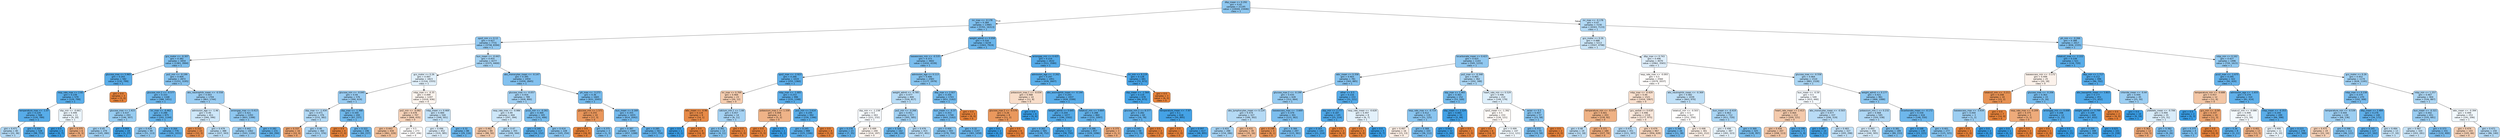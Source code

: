 digraph Tree {
node [shape=box, style="filled, rounded", color="black", fontname="helvetica"] ;
edge [fontname="helvetica"] ;
0 [label="dbp_mean <= 0.292\ngini = 0.42\nsamples = 21195\nvalue = [10044, 23446]\nclass = 1", fillcolor="#8ec7f0"] ;
1 [label="inr_max <= -0.178\ngini = 0.384\nsamples = 13965\nvalue = [5701, 16313]\nclass = 1", fillcolor="#7ebfee"] ;
0 -> 1 [labeldistance=2.5, labelangle=45, headlabel="True"] ;
2 [label="spo2_min <= 0.12\ngini = 0.427\nsamples = 7731\nvalue = [3758, 8394]\nclass = 1", fillcolor="#92c9f1"] ;
1 -> 2 ;
3 [label="gcs_motor <= -0.307\ngini = 0.382\nsamples = 3454\nvalue = [1383, 3994]\nclass = 1", fillcolor="#7ebfee"] ;
2 -> 3 ;
4 [label="glucose_max <= 5.965\ngini = 0.243\nsamples = 582\nvalue = [132, 799]\nclass = 1", fillcolor="#5aade9"] ;
3 -> 4 ;
5 [label="resp_rate_max <= 2.82\ngini = 0.239\nsamples = 579\nvalue = [129, 799]\nclass = 1", fillcolor="#59ade9"] ;
4 -> 5 ;
6 [label="temperature_max <= -1.07\ngini = 0.229\nsamples = 568\nvalue = [120, 789]\nclass = 1", fillcolor="#57ace9"] ;
5 -> 6 ;
7 [label="gini = 0.471\nsamples = 40\nvalue = [22, 36]\nclass = 1", fillcolor="#b2d9f5"] ;
6 -> 7 ;
8 [label="gini = 0.204\nsamples = 528\nvalue = [98, 753]\nclass = 1", fillcolor="#53aae8"] ;
6 -> 8 ;
9 [label="sbp_min <= -0.661\ngini = 0.499\nsamples = 11\nvalue = [9, 10]\nclass = 1", fillcolor="#ebf5fc"] ;
5 -> 9 ;
10 [label="gini = 0.0\nsamples = 5\nvalue = [0, 7]\nclass = 1", fillcolor="#399de5"] ;
9 -> 10 ;
11 [label="gini = 0.375\nsamples = 6\nvalue = [9, 3]\nclass = 0", fillcolor="#eeab7b"] ;
9 -> 11 ;
12 [label="gini = 0.0\nsamples = 3\nvalue = [3, 0]\nclass = 0", fillcolor="#e58139"] ;
4 -> 12 ;
13 [label="po2_min <= -0.199\ngini = 0.404\nsamples = 2872\nvalue = [1251, 3195]\nclass = 1", fillcolor="#87c3ef"] ;
3 -> 13 ;
14 [label="glucose_min.2 <= -0.577\ngini = 0.333\nsamples = 1168\nvalue = [388, 1451]\nclass = 1", fillcolor="#6eb7ec"] ;
13 -> 14 ;
15 [label="glucose_max <= 1.415\ngini = 0.437\nsamples = 293\nvalue = [146, 307]\nclass = 1", fillcolor="#97ccf1"] ;
14 -> 15 ;
16 [label="gini = 0.45\nsamples = 274\nvalue = [145, 280]\nclass = 1", fillcolor="#a0d0f2"] ;
15 -> 16 ;
17 [label="gini = 0.069\nsamples = 19\nvalue = [1, 27]\nclass = 1", fillcolor="#40a1e6"] ;
15 -> 17 ;
18 [label="inr_max <= -0.462\ngini = 0.288\nsamples = 875\nvalue = [242, 1144]\nclass = 1", fillcolor="#63b2ea"] ;
14 -> 18 ;
19 [label="gini = 0.429\nsamples = 99\nvalue = [51, 113]\nclass = 1", fillcolor="#92c9f1"] ;
18 -> 19 ;
20 [label="gini = 0.264\nsamples = 776\nvalue = [191, 1031]\nclass = 1", fillcolor="#5eafea"] ;
18 -> 20 ;
21 [label="abs_neutrophils_mean <= -0.558\ngini = 0.443\nsamples = 1704\nvalue = [863, 1744]\nclass = 1", fillcolor="#9bcdf2"] ;
13 -> 21 ;
22 [label="admission_age <= -1.46\ngini = 0.49\nsamples = 411\nvalue = [260, 346]\nclass = 1", fillcolor="#cee7f9"] ;
21 -> 22 ;
23 [label="gini = 0.153\nsamples = 23\nvalue = [33, 3]\nclass = 0", fillcolor="#e78c4b"] ;
22 -> 23 ;
24 [label="gini = 0.479\nsamples = 388\nvalue = [227, 343]\nclass = 1", fillcolor="#bcdef6"] ;
22 -> 24 ;
25 [label="aniongap_max <= 0.413\ngini = 0.421\nsamples = 1293\nvalue = [603, 1398]\nclass = 1", fillcolor="#8ec7f0"] ;
21 -> 25 ;
26 [label="gini = 0.442\nsamples = 1062\nvalue = [543, 1104]\nclass = 1", fillcolor="#9acdf2"] ;
25 -> 26 ;
27 [label="gini = 0.282\nsamples = 231\nvalue = [60, 294]\nclass = 1", fillcolor="#61b1ea"] ;
25 -> 27 ;
28 [label="bun_mean <= -0.443\ngini = 0.455\nsamples = 4277\nvalue = [2375, 4400]\nclass = 1", fillcolor="#a4d2f3"] ;
2 -> 28 ;
29 [label="gcs_motor <= 0.26\ngini = 0.497\nsamples = 1823\nvalue = [1316, 1555]\nclass = 1", fillcolor="#e1f0fb"] ;
28 -> 29 ;
30 [label="glucose_min <= -0.045\ngini = 0.44\nsamples = 576\nvalue = [300, 619]\nclass = 1", fillcolor="#99ccf2"] ;
29 -> 30 ;
31 [label="sbp_max <= -1.434\ngini = 0.471\nsamples = 376\nvalue = [233, 382]\nclass = 1", fillcolor="#b2d9f5"] ;
30 -> 31 ;
32 [label="gini = 0.337\nsamples = 16\nvalue = [22, 6]\nclass = 0", fillcolor="#eca36f"] ;
31 -> 32 ;
33 [label="gini = 0.46\nsamples = 360\nvalue = [211, 376]\nclass = 1", fillcolor="#a8d4f4"] ;
31 -> 33 ;
34 [label="sbp_max <= -1.368\ngini = 0.344\nsamples = 200\nvalue = [67, 237]\nclass = 1", fillcolor="#71b9ec"] ;
30 -> 34 ;
35 [label="gini = 0.0\nsamples = 4\nvalue = [7, 0]\nclass = 0", fillcolor="#e58139"] ;
34 -> 35 ;
36 [label="gini = 0.322\nsamples = 196\nvalue = [60, 237]\nclass = 1", fillcolor="#6bb6ec"] ;
34 -> 36 ;
37 [label="mbp_max <= -0.35\ngini = 0.499\nsamples = 1247\nvalue = [1016, 936]\nclass = 0", fillcolor="#fdf5ef"] ;
29 -> 37 ;
38 [label="po2_min <= -0.082\ngini = 0.478\nsamples = 707\nvalue = [668, 435]\nclass = 0", fillcolor="#f6d3ba"] ;
37 -> 38 ;
39 [label="gini = 0.443\nsamples = 434\nvalue = [461, 229]\nclass = 0", fillcolor="#f2c09b"] ;
38 -> 39 ;
40 [label="gini = 0.5\nsamples = 273\nvalue = [207, 206]\nclass = 0", fillcolor="#fffefe"] ;
38 -> 40 ;
41 [label="mbp_mean <= 0.469\ngini = 0.484\nsamples = 540\nvalue = [348, 501]\nclass = 1", fillcolor="#c3e1f7"] ;
37 -> 41 ;
42 [label="gini = 0.496\nsamples = 452\nvalue = [319, 385]\nclass = 1", fillcolor="#ddeefb"] ;
41 -> 42 ;
43 [label="gini = 0.32\nsamples = 88\nvalue = [29, 116]\nclass = 1", fillcolor="#6ab6ec"] ;
41 -> 43 ;
44 [label="abs_monocytes_mean <= -0.147\ngini = 0.395\nsamples = 2454\nvalue = [1059, 2845]\nclass = 1", fillcolor="#83c1ef"] ;
28 -> 44 ;
45 [label="glucose_max <= -0.057\ngini = 0.454\nsamples = 789\nvalue = [428, 800]\nclass = 1", fillcolor="#a3d1f3"] ;
44 -> 45 ;
46 [label="resp_rate_max <= -0.986\ngini = 0.49\nsamples = 444\nvalue = [297, 394]\nclass = 1", fillcolor="#cee7f9"] ;
45 -> 46 ;
47 [label="gini = 0.462\nsamples = 89\nvalue = [88, 50]\nclass = 0", fillcolor="#f4c9aa"] ;
46 -> 47 ;
48 [label="gini = 0.47\nsamples = 355\nvalue = [209, 344]\nclass = 1", fillcolor="#b1d9f5"] ;
46 -> 48 ;
49 [label="pco2_min <= -0.261\ngini = 0.369\nsamples = 345\nvalue = [131, 406]\nclass = 1", fillcolor="#79bded"] ;
45 -> 49 ;
50 [label="gini = 0.249\nsamples = 117\nvalue = [26, 152]\nclass = 1", fillcolor="#5baee9"] ;
49 -> 50 ;
51 [label="gini = 0.414\nsamples = 228\nvalue = [105, 254]\nclass = 1", fillcolor="#8bc6f0"] ;
49 -> 51 ;
52 [label="ph_max <= -3.273\ngini = 0.36\nsamples = 1665\nvalue = [631, 2045]\nclass = 1", fillcolor="#76bbed"] ;
44 -> 52 ;
53 [label="glucose_min <= 1.571\ngini = 0.255\nsamples = 10\nvalue = [17, 3]\nclass = 0", fillcolor="#ea975c"] ;
52 -> 53 ;
54 [label="gini = 0.0\nsamples = 7\nvalue = [16, 0]\nclass = 0", fillcolor="#e58139"] ;
53 -> 54 ;
55 [label="gini = 0.375\nsamples = 3\nvalue = [1, 3]\nclass = 1", fillcolor="#7bbeee"] ;
53 -> 55 ;
56 [label="bun_mean <= 0.169\ngini = 0.355\nsamples = 1655\nvalue = [614, 2042]\nclass = 1", fillcolor="#75baed"] ;
52 -> 56 ;
57 [label="gini = 0.387\nsamples = 1094\nvalue = [457, 1288]\nclass = 1", fillcolor="#7fc0ee"] ;
56 -> 57 ;
58 [label="gini = 0.285\nsamples = 561\nvalue = [157, 754]\nclass = 1", fillcolor="#62b1ea"] ;
56 -> 58 ;
59 [label="weight_admit <= 0.058\ngini = 0.316\nsamples = 6234\nvalue = [1943, 7919]\nclass = 1", fillcolor="#6ab5eb"] ;
1 -> 59 ;
60 [label="baseexcess_min <= -0.535\ngini = 0.373\nsamples = 3602\nvalue = [1432, 4339]\nclass = 1", fillcolor="#7abdee"] ;
59 -> 60 ;
61 [label="spo2_max <= -2.923\ngini = 0.266\nsamples = 1019\nvalue = [255, 1360]\nclass = 1", fillcolor="#5eafea"] ;
60 -> 61 ;
62 [label="inr_max <= 0.769\ngini = 0.469\nsamples = 23\nvalue = [20, 12]\nclass = 0", fillcolor="#f5cdb0"] ;
61 -> 62 ;
63 [label="wbc_mean <= -0.96\ngini = 0.124\nsamples = 9\nvalue = [14, 1]\nclass = 0", fillcolor="#e78a47"] ;
62 -> 63 ;
64 [label="gini = 0.0\nsamples = 1\nvalue = [0, 1]\nclass = 1", fillcolor="#399de5"] ;
63 -> 64 ;
65 [label="gini = 0.0\nsamples = 8\nvalue = [14, 0]\nclass = 0", fillcolor="#e58139"] ;
63 -> 65 ;
66 [label="calcium_min.1 <= 1.66\ngini = 0.457\nsamples = 14\nvalue = [6, 11]\nclass = 1", fillcolor="#a5d2f3"] ;
62 -> 66 ;
67 [label="gini = 0.391\nsamples = 13\nvalue = [4, 11]\nclass = 1", fillcolor="#81c1ee"] ;
66 -> 67 ;
68 [label="gini = 0.0\nsamples = 1\nvalue = [2, 0]\nclass = 0", fillcolor="#e58139"] ;
66 -> 68 ;
69 [label="mbp_max <= -1.683\ngini = 0.253\nsamples = 996\nvalue = [235, 1348]\nclass = 1", fillcolor="#5caeea"] ;
61 -> 69 ;
70 [label="potassium_max.1 <= 1.339\ngini = 0.408\nsamples = 4\nvalue = [5, 2]\nclass = 0", fillcolor="#efb388"] ;
69 -> 70 ;
71 [label="gini = 0.0\nsamples = 3\nvalue = [5, 0]\nclass = 0", fillcolor="#e58139"] ;
70 -> 71 ;
72 [label="gini = 0.0\nsamples = 1\nvalue = [0, 2]\nclass = 1", fillcolor="#399de5"] ;
70 -> 72 ;
73 [label="po2_min <= 2.614\ngini = 0.249\nsamples = 992\nvalue = [230, 1346]\nclass = 1", fillcolor="#5baee9"] ;
69 -> 73 ;
74 [label="gini = 0.245\nsamples = 988\nvalue = [225, 1346]\nclass = 1", fillcolor="#5aade9"] ;
73 -> 74 ;
75 [label="gini = 0.0\nsamples = 4\nvalue = [5, 0]\nclass = 0", fillcolor="#e58139"] ;
73 -> 75 ;
76 [label="admission_age <= 0.113\ngini = 0.406\nsamples = 2583\nvalue = [1177, 2979]\nclass = 1", fillcolor="#87c4ef"] ;
60 -> 76 ;
77 [label="weight_admit <= -0.785\ngini = 0.477\nsamples = 840\nvalue = [526, 817]\nclass = 1", fillcolor="#b8dcf6"] ;
76 -> 77 ;
78 [label="sbp_min <= -1.238\ngini = 0.5\nsamples = 263\nvalue = [221, 232]\nclass = 1", fillcolor="#f6fafe"] ;
77 -> 78 ;
79 [label="gini = 0.278\nsamples = 23\nvalue = [7, 35]\nclass = 1", fillcolor="#61b1ea"] ;
78 -> 79 ;
80 [label="gini = 0.499\nsamples = 240\nvalue = [214, 197]\nclass = 0", fillcolor="#fdf5ef"] ;
78 -> 80 ;
81 [label="po2_min <= -0.266\ngini = 0.451\nsamples = 577\nvalue = [305, 585]\nclass = 1", fillcolor="#a0d0f3"] ;
77 -> 81 ;
82 [label="gini = 0.328\nsamples = 162\nvalue = [48, 184]\nclass = 1", fillcolor="#6db7ec"] ;
81 -> 82 ;
83 [label="gini = 0.476\nsamples = 415\nvalue = [257, 401]\nclass = 1", fillcolor="#b8dcf6"] ;
81 -> 83 ;
84 [label="dbp_max <= 2.927\ngini = 0.356\nsamples = 1743\nvalue = [651, 2162]\nclass = 1", fillcolor="#75bbed"] ;
76 -> 84 ;
85 [label="bun_mean <= -0.37\ngini = 0.353\nsamples = 1740\nvalue = [643, 2162]\nclass = 1", fillcolor="#74baed"] ;
84 -> 85 ;
86 [label="gini = 0.406\nsamples = 593\nvalue = [278, 704]\nclass = 1", fillcolor="#87c4ef"] ;
85 -> 86 ;
87 [label="gini = 0.32\nsamples = 1147\nvalue = [365, 1458]\nclass = 1", fillcolor="#6bb6ec"] ;
85 -> 87 ;
88 [label="gini = 0.0\nsamples = 3\nvalue = [8, 0]\nclass = 0", fillcolor="#e58139"] ;
84 -> 88 ;
89 [label="aniongap_min <= 0.425\ngini = 0.219\nsamples = 2632\nvalue = [511, 3580]\nclass = 1", fillcolor="#55abe9"] ;
59 -> 89 ;
90 [label="admission_age <= -2.262\ngini = 0.247\nsamples = 1951\nvalue = [439, 2607]\nclass = 1", fillcolor="#5aaee9"] ;
89 -> 90 ;
91 [label="potassium_max.1 <= -0.034\ngini = 0.488\nsamples = 14\nvalue = [11, 8]\nclass = 0", fillcolor="#f8ddc9"] ;
90 -> 91 ;
92 [label="glucose_max.2 <= -0.576\ngini = 0.26\nsamples = 8\nvalue = [11, 2]\nclass = 0", fillcolor="#ea985d"] ;
91 -> 92 ;
93 [label="gini = 0.0\nsamples = 2\nvalue = [0, 2]\nclass = 1", fillcolor="#399de5"] ;
92 -> 93 ;
94 [label="gini = 0.0\nsamples = 6\nvalue = [11, 0]\nclass = 0", fillcolor="#e58139"] ;
92 -> 94 ;
95 [label="gini = 0.0\nsamples = 6\nvalue = [0, 6]\nclass = 1", fillcolor="#399de5"] ;
91 -> 95 ;
96 [label="abs_eosinophils_mean <= -0.144\ngini = 0.243\nsamples = 1937\nvalue = [428, 2599]\nclass = 1", fillcolor="#5aade9"] ;
90 -> 96 ;
97 [label="weight_admit <= 0.645\ngini = 0.204\nsamples = 1077\nvalue = [196, 1502]\nclass = 1", fillcolor="#53aae8"] ;
96 -> 97 ;
98 [label="gini = 0.262\nsamples = 565\nvalue = [138, 752]\nclass = 1", fillcolor="#5dafea"] ;
97 -> 98 ;
99 [label="gini = 0.133\nsamples = 512\nvalue = [58, 750]\nclass = 1", fillcolor="#48a5e7"] ;
97 -> 99 ;
100 [label="totalco2_min <= 3.664\ngini = 0.288\nsamples = 860\nvalue = [232, 1097]\nclass = 1", fillcolor="#63b2ea"] ;
96 -> 100 ;
101 [label="gini = 0.286\nsamples = 857\nvalue = [229, 1096]\nclass = 1", fillcolor="#62b1ea"] ;
100 -> 101 ;
102 [label="gini = 0.375\nsamples = 3\nvalue = [3, 1]\nclass = 0", fillcolor="#eeab7b"] ;
100 -> 102 ;
103 [label="inr_min <= 9.119\ngini = 0.128\nsamples = 681\nvalue = [72, 973]\nclass = 1", fillcolor="#48a4e7"] ;
89 -> 103 ;
104 [label="sbp_mean <= -1.564\ngini = 0.119\nsamples = 678\nvalue = [66, 973]\nclass = 1", fillcolor="#46a4e7"] ;
103 -> 104 ;
105 [label="glucose_min.2 <= 8.577\ngini = 0.282\nsamples = 60\nvalue = [16, 78]\nclass = 1", fillcolor="#62b1ea"] ;
104 -> 105 ;
106 [label="gini = 0.245\nsamples = 58\nvalue = [13, 78]\nclass = 1", fillcolor="#5aade9"] ;
105 -> 106 ;
107 [label="gini = 0.0\nsamples = 2\nvalue = [3, 0]\nclass = 0", fillcolor="#e58139"] ;
105 -> 107 ;
108 [label="temperature_mean <= -7.97\ngini = 0.1\nsamples = 618\nvalue = [50, 895]\nclass = 1", fillcolor="#44a2e6"] ;
104 -> 108 ;
109 [label="gini = 0.0\nsamples = 1\nvalue = [2, 0]\nclass = 0", fillcolor="#e58139"] ;
108 -> 109 ;
110 [label="gini = 0.097\nsamples = 617\nvalue = [48, 895]\nclass = 1", fillcolor="#44a2e6"] ;
108 -> 110 ;
111 [label="gini = 0.0\nsamples = 3\nvalue = [6, 0]\nclass = 0", fillcolor="#e58139"] ;
103 -> 111 ;
112 [label="inr_max <= -0.178\ngini = 0.47\nsamples = 7230\nvalue = [4343, 7133]\nclass = 1", fillcolor="#b2d9f5"] ;
0 -> 112 [labeldistance=2.5, labelangle=-45, headlabel="False"] ;
113 [label="gcs_motor <= 0.26\ngini = 0.488\nsamples = 5213\nvalue = [3507, 4798]\nclass = 1", fillcolor="#cae5f8"] ;
112 -> 113 ;
114 [label="bicarbonate_mean <= 0.423\ngini = 0.425\nsamples = 1143\nvalue = [545, 1233]\nclass = 1", fillcolor="#91c8f0"] ;
113 -> 114 ;
115 [label="wbc_mean <= 0.358\ngini = 0.403\nsamples = 781\nvalue = [343, 885]\nclass = 1", fillcolor="#86c3ef"] ;
114 -> 115 ;
116 [label="glucose_max.2 <= -0.199\ngini = 0.435\nsamples = 628\nvalue = [312, 664]\nclass = 1", fillcolor="#96cbf1"] ;
115 -> 116 ;
117 [label="abs_lymphocytes_mean <= 0.124\ngini = 0.474\nsamples = 327\nvalue = [189, 302]\nclass = 1", fillcolor="#b5daf5"] ;
116 -> 117 ;
118 [label="gini = 0.455\nsamples = 288\nvalue = [154, 286]\nclass = 1", fillcolor="#a4d2f3"] ;
117 -> 118 ;
119 [label="gini = 0.431\nsamples = 39\nvalue = [35, 16]\nclass = 0", fillcolor="#f1bb94"] ;
117 -> 119 ;
120 [label="baseexcess_max <= -3.669\ngini = 0.379\nsamples = 301\nvalue = [123, 362]\nclass = 1", fillcolor="#7cbeee"] ;
116 -> 120 ;
121 [label="gini = 0.198\nsamples = 4\nvalue = [8, 1]\nclass = 0", fillcolor="#e89152"] ;
120 -> 121 ;
122 [label="gini = 0.366\nsamples = 297\nvalue = [115, 361]\nclass = 1", fillcolor="#78bced"] ;
120 -> 122 ;
123 [label="other <= 0.5\ngini = 0.216\nsamples = 153\nvalue = [31, 221]\nclass = 1", fillcolor="#55abe9"] ;
115 -> 123 ;
124 [label="sbp_min <= 2.777\ngini = 0.187\nsamples = 145\nvalue = [25, 214]\nclass = 1", fillcolor="#50a8e8"] ;
123 -> 124 ;
125 [label="gini = 0.163\nsamples = 143\nvalue = [21, 214]\nclass = 1", fillcolor="#4ca7e8"] ;
124 -> 125 ;
126 [label="gini = 0.0\nsamples = 2\nvalue = [4, 0]\nclass = 0", fillcolor="#e58139"] ;
124 -> 126 ;
127 [label="resp_rate_mean <= -0.628\ngini = 0.497\nsamples = 8\nvalue = [6, 7]\nclass = 1", fillcolor="#e3f1fb"] ;
123 -> 127 ;
128 [label="gini = 0.0\nsamples = 3\nvalue = [6, 0]\nclass = 0", fillcolor="#e58139"] ;
127 -> 128 ;
129 [label="gini = 0.0\nsamples = 5\nvalue = [0, 7]\nclass = 1", fillcolor="#399de5"] ;
127 -> 129 ;
130 [label="po2_max <= -0.348\ngini = 0.465\nsamples = 362\nvalue = [202, 348]\nclass = 1", fillcolor="#acd6f4"] ;
114 -> 130 ;
131 [label="sbp_max <= 1.465\ngini = 0.363\nsamples = 152\nvalue = [53, 169]\nclass = 1", fillcolor="#77bced"] ;
130 -> 131 ;
132 [label="resp_rate_max <= -0.714\ngini = 0.412\nsamples = 119\nvalue = [51, 125]\nclass = 1", fillcolor="#8ac5f0"] ;
131 -> 132 ;
133 [label="gini = 0.497\nsamples = 16\nvalue = [15, 13]\nclass = 0", fillcolor="#fceee5"] ;
132 -> 133 ;
134 [label="gini = 0.368\nsamples = 103\nvalue = [36, 112]\nclass = 1", fillcolor="#79bced"] ;
132 -> 134 ;
135 [label="sbp_mean <= 3.324\ngini = 0.083\nsamples = 33\nvalue = [2, 44]\nclass = 1", fillcolor="#42a1e6"] ;
131 -> 135 ;
136 [label="gini = 0.043\nsamples = 32\nvalue = [1, 44]\nclass = 1", fillcolor="#3d9fe6"] ;
135 -> 136 ;
137 [label="gini = 0.0\nsamples = 1\nvalue = [1, 0]\nclass = 0", fillcolor="#e58139"] ;
135 -> 137 ;
138 [label="heart_rate_min <= 0.529\ngini = 0.496\nsamples = 210\nvalue = [149, 179]\nclass = 1", fillcolor="#deeffb"] ;
130 -> 138 ;
139 [label="spo2_mean <= -1.392\ngini = 0.5\nsamples = 153\nvalue = [126, 121]\nclass = 0", fillcolor="#fefaf7"] ;
138 -> 139 ;
140 [label="gini = 0.0\nsamples = 6\nvalue = [14, 0]\nclass = 0", fillcolor="#e58139"] ;
139 -> 140 ;
141 [label="gini = 0.499\nsamples = 147\nvalue = [112, 121]\nclass = 1", fillcolor="#f0f8fd"] ;
139 -> 141 ;
142 [label="asian <= 0.5\ngini = 0.407\nsamples = 57\nvalue = [23, 58]\nclass = 1", fillcolor="#88c4ef"] ;
138 -> 142 ;
143 [label="gini = 0.372\nsamples = 55\nvalue = [19, 58]\nclass = 1", fillcolor="#7abdee"] ;
142 -> 143 ;
144 [label="gini = 0.0\nsamples = 2\nvalue = [4, 0]\nclass = 0", fillcolor="#e58139"] ;
142 -> 144 ;
145 [label="dbp_max <= 0.743\ngini = 0.496\nsamples = 4070\nvalue = [2962, 3565]\nclass = 1", fillcolor="#deeefb"] ;
113 -> 145 ;
146 [label="resp_rate_max <= -0.093\ngini = 0.5\nsamples = 2560\nvalue = [2079, 2037]\nclass = 0", fillcolor="#fefcfb"] ;
145 -> 146 ;
147 [label="mbp_max <= -0.429\ngini = 0.49\nsamples = 1521\nvalue = [1416, 1067]\nclass = 0", fillcolor="#f9e0ce"] ;
146 -> 147 ;
148 [label="temperature_min <= -0.573\ngini = 0.401\nsamples = 203\nvalue = [239, 92]\nclass = 0", fillcolor="#efb285"] ;
147 -> 148 ;
149 [label="gini = 0.48\nsamples = 19\nvalue = [12, 18]\nclass = 1", fillcolor="#bddef6"] ;
148 -> 149 ;
150 [label="gini = 0.371\nsamples = 184\nvalue = [227, 74]\nclass = 0", fillcolor="#edaa7a"] ;
148 -> 150 ;
151 [label="gcs_verbal <= 0.618\ngini = 0.496\nsamples = 1318\nvalue = [1177, 975]\nclass = 0", fillcolor="#fbe9dd"] ;
147 -> 151 ;
152 [label="gini = 0.475\nsamples = 351\nvalue = [221, 347]\nclass = 1", fillcolor="#b7dbf6"] ;
151 -> 152 ;
153 [label="gini = 0.479\nsamples = 967\nvalue = [956, 628]\nclass = 0", fillcolor="#f6d4bb"] ;
151 -> 153 ;
154 [label="abs_neutrophils_mean <= -0.369\ngini = 0.482\nsamples = 1039\nvalue = [663, 970]\nclass = 1", fillcolor="#c0e0f7"] ;
146 -> 154 ;
155 [label="totalco2_min <= -0.503\ngini = 0.5\nsamples = 327\nvalue = [252, 250]\nclass = 0", fillcolor="#fffefd"] ;
154 -> 155 ;
156 [label="gini = 0.348\nsamples = 26\nvalue = [11, 38]\nclass = 1", fillcolor="#72b9ed"] ;
155 -> 156 ;
157 [label="gini = 0.498\nsamples = 301\nvalue = [241, 212]\nclass = 0", fillcolor="#fcf0e7"] ;
155 -> 157 ;
158 [label="bun_mean <= -0.419\ngini = 0.463\nsamples = 712\nvalue = [411, 720]\nclass = 1", fillcolor="#aad5f4"] ;
154 -> 158 ;
159 [label="gini = 0.498\nsamples = 387\nvalue = [283, 323]\nclass = 1", fillcolor="#e6f3fc"] ;
158 -> 159 ;
160 [label="gini = 0.369\nsamples = 325\nvalue = [128, 397]\nclass = 1", fillcolor="#79bded"] ;
158 -> 160 ;
161 [label="glucose_max <= -0.558\ngini = 0.464\nsamples = 1510\nvalue = [883, 1528]\nclass = 1", fillcolor="#abd6f4"] ;
145 -> 161 ;
162 [label="bun_mean <= -0.59\ngini = 0.5\nsamples = 549\nvalue = [415, 440]\nclass = 1", fillcolor="#f4f9fe"] ;
161 -> 162 ;
163 [label="heart_rate_mean <= 2.413\ngini = 0.464\nsamples = 212\nvalue = [209, 121]\nclass = 0", fillcolor="#f4caac"] ;
162 -> 163 ;
164 [label="gini = 0.456\nsamples = 207\nvalue = [208, 113]\nclass = 0", fillcolor="#f3c5a5"] ;
163 -> 164 ;
165 [label="gini = 0.198\nsamples = 5\nvalue = [1, 8]\nclass = 1", fillcolor="#52a9e8"] ;
163 -> 165 ;
166 [label="abs_monocytes_mean <= -0.503\ngini = 0.477\nsamples = 337\nvalue = [206, 319]\nclass = 1", fillcolor="#b9dcf6"] ;
162 -> 166 ;
167 [label="gini = 0.087\nsamples = 10\nvalue = [1, 21]\nclass = 1", fillcolor="#42a2e6"] ;
166 -> 167 ;
168 [label="gini = 0.483\nsamples = 327\nvalue = [205, 298]\nclass = 1", fillcolor="#c1e0f7"] ;
166 -> 168 ;
169 [label="weight_admit <= 0.177\ngini = 0.421\nsamples = 961\nvalue = [468, 1088]\nclass = 1", fillcolor="#8ec7f0"] ;
161 -> 169 ;
170 [label="potassium_min.1 <= 0.232\ngini = 0.468\nsamples = 545\nvalue = [320, 538]\nclass = 1", fillcolor="#afd7f4"] ;
169 -> 170 ;
171 [label="gini = 0.493\nsamples = 356\nvalue = [240, 305]\nclass = 1", fillcolor="#d5eaf9"] ;
170 -> 171 ;
172 [label="gini = 0.381\nsamples = 189\nvalue = [80, 233]\nclass = 1", fillcolor="#7dbfee"] ;
170 -> 172 ;
173 [label="bicarbonate_mean <= -0.172\ngini = 0.334\nsamples = 416\nvalue = [148, 550]\nclass = 1", fillcolor="#6eb7ec"] ;
169 -> 173 ;
174 [label="gini = 0.168\nsamples = 139\nvalue = [23, 225]\nclass = 1", fillcolor="#4da7e8"] ;
173 -> 174 ;
175 [label="gini = 0.401\nsamples = 277\nvalue = [125, 325]\nclass = 1", fillcolor="#85c3ef"] ;
173 -> 175 ;
176 [label="ph_min <= -0.266\ngini = 0.388\nsamples = 2017\nvalue = [836, 2335]\nclass = 1", fillcolor="#80c0ee"] ;
112 -> 176 ;
177 [label="totalco2_max <= -2.222\ngini = 0.239\nsamples = 521\nvalue = [116, 720]\nclass = 1", fillcolor="#59ade9"] ;
176 -> 177 ;
178 [label="baseexcess_min <= -3.172\ngini = 0.499\nsamples = 25\nvalue = [20, 18]\nclass = 0", fillcolor="#fcf2eb"] ;
177 -> 178 ;
179 [label="totalco2_min <= -3.211\ngini = 0.208\nsamples = 10\nvalue = [15, 2]\nclass = 0", fillcolor="#e89253"] ;
178 -> 179 ;
180 [label="baseexcess_max <= -3.934\ngini = 0.444\nsamples = 3\nvalue = [1, 2]\nclass = 1", fillcolor="#9ccef2"] ;
179 -> 180 ;
181 [label="gini = 0.0\nsamples = 1\nvalue = [1, 0]\nclass = 0", fillcolor="#e58139"] ;
180 -> 181 ;
182 [label="gini = 0.0\nsamples = 2\nvalue = [0, 2]\nclass = 1", fillcolor="#399de5"] ;
180 -> 182 ;
183 [label="gini = 0.0\nsamples = 7\nvalue = [14, 0]\nclass = 0", fillcolor="#e58139"] ;
179 -> 183 ;
184 [label="glucose_max <= -0.206\ngini = 0.363\nsamples = 15\nvalue = [5, 16]\nclass = 1", fillcolor="#77bced"] ;
178 -> 184 ;
185 [label="resp_rate_max <= -0.209\ngini = 0.375\nsamples = 3\nvalue = [3, 1]\nclass = 0", fillcolor="#eeab7b"] ;
184 -> 185 ;
186 [label="gini = 0.0\nsamples = 1\nvalue = [0, 1]\nclass = 1", fillcolor="#399de5"] ;
185 -> 186 ;
187 [label="gini = 0.0\nsamples = 2\nvalue = [3, 0]\nclass = 0", fillcolor="#e58139"] ;
185 -> 187 ;
188 [label="aniongap_min <= 0.008\ngini = 0.208\nsamples = 12\nvalue = [2, 15]\nclass = 1", fillcolor="#53aae8"] ;
184 -> 188 ;
189 [label="gini = 0.0\nsamples = 1\nvalue = [2, 0]\nclass = 0", fillcolor="#e58139"] ;
188 -> 189 ;
190 [label="gini = 0.0\nsamples = 11\nvalue = [0, 15]\nclass = 1", fillcolor="#399de5"] ;
188 -> 190 ;
191 [label="dbp_min <= 1.717\ngini = 0.212\nsamples = 496\nvalue = [96, 702]\nclass = 1", fillcolor="#54aae9"] ;
177 -> 191 ;
192 [label="abs_basophils_mean <= 3.803\ngini = 0.177\nsamples = 451\nvalue = [71, 652]\nclass = 1", fillcolor="#4fa8e8"] ;
191 -> 192 ;
193 [label="weight_admit <= 0.799\ngini = 0.169\nsamples = 449\nvalue = [67, 652]\nclass = 1", fillcolor="#4da7e8"] ;
192 -> 193 ;
194 [label="gini = 0.206\nsamples = 348\nvalue = [65, 494]\nclass = 1", fillcolor="#53aae8"] ;
193 -> 194 ;
195 [label="gini = 0.025\nsamples = 101\nvalue = [2, 158]\nclass = 1", fillcolor="#3c9ee5"] ;
193 -> 195 ;
196 [label="gini = 0.0\nsamples = 2\nvalue = [4, 0]\nclass = 0", fillcolor="#e58139"] ;
192 -> 196 ;
197 [label="chloride_mean <= -0.44\ngini = 0.444\nsamples = 45\nvalue = [25, 50]\nclass = 1", fillcolor="#9ccef2"] ;
191 -> 197 ;
198 [label="gini = 0.0\nsamples = 10\nvalue = [0, 19]\nclass = 1", fillcolor="#399de5"] ;
197 -> 198 ;
199 [label="platelets_mean <= -0.706\ngini = 0.494\nsamples = 35\nvalue = [25, 31]\nclass = 1", fillcolor="#d9ecfa"] ;
197 -> 199 ;
200 [label="gini = 0.363\nsamples = 12\nvalue = [16, 5]\nclass = 0", fillcolor="#eda877"] ;
199 -> 200 ;
201 [label="gini = 0.382\nsamples = 23\nvalue = [9, 26]\nclass = 1", fillcolor="#7ebfee"] ;
199 -> 201 ;
202 [label="mbp_min <= 0.162\ngini = 0.427\nsamples = 1496\nvalue = [720, 1615]\nclass = 1", fillcolor="#91c9f1"] ;
176 -> 202 ;
203 [label="pco2_max <= -1.675\ngini = 0.295\nsamples = 322\nvalue = [92, 420]\nclass = 1", fillcolor="#64b2eb"] ;
202 -> 203 ;
204 [label="temperature_min <= -0.688\ngini = 0.457\nsamples = 12\nvalue = [11, 6]\nclass = 0", fillcolor="#f3c6a5"] ;
203 -> 204 ;
205 [label="gini = 0.0\nsamples = 2\nvalue = [0, 3]\nclass = 1", fillcolor="#399de5"] ;
204 -> 205 ;
206 [label="gcs_min <= -0.04\ngini = 0.337\nsamples = 10\nvalue = [11, 3]\nclass = 0", fillcolor="#eca36f"] ;
204 -> 206 ;
207 [label="gini = 0.375\nsamples = 4\nvalue = [1, 3]\nclass = 1", fillcolor="#7bbeee"] ;
206 -> 207 ;
208 [label="gini = 0.0\nsamples = 6\nvalue = [10, 0]\nclass = 0", fillcolor="#e58139"] ;
206 -> 208 ;
209 [label="admission_age <= -1.655\ngini = 0.274\nsamples = 310\nvalue = [81, 414]\nclass = 1", fillcolor="#60b0ea"] ;
203 -> 209 ;
210 [label="totalco2_min <= -0.086\ngini = 0.499\nsamples = 21\nvalue = [15, 16]\nclass = 1", fillcolor="#f3f9fd"] ;
209 -> 210 ;
211 [label="gini = 0.26\nsamples = 8\nvalue = [2, 11]\nclass = 1", fillcolor="#5dafea"] ;
210 -> 211 ;
212 [label="gini = 0.401\nsamples = 13\nvalue = [13, 5]\nclass = 0", fillcolor="#efb185"] ;
210 -> 212 ;
213 [label="mbp_mean <= -0.353\ngini = 0.244\nsamples = 289\nvalue = [66, 398]\nclass = 1", fillcolor="#5aade9"] ;
209 -> 213 ;
214 [label="gini = 0.499\nsamples = 11\nvalue = [9, 10]\nclass = 1", fillcolor="#ebf5fc"] ;
213 -> 214 ;
215 [label="gini = 0.223\nsamples = 278\nvalue = [57, 388]\nclass = 1", fillcolor="#56abe9"] ;
213 -> 215 ;
216 [label="gcs_motor <= 0.26\ngini = 0.452\nsamples = 1174\nvalue = [628, 1195]\nclass = 1", fillcolor="#a1d1f3"] ;
202 -> 216 ;
217 [label="mbp_max <= 0.238\ngini = 0.374\nsamples = 270\nvalue = [102, 308]\nclass = 1", fillcolor="#7bbdee"] ;
216 -> 217 ;
218 [label="temperature_min <= -0.539\ngini = 0.444\nsamples = 130\nvalue = [68, 136]\nclass = 1", fillcolor="#9ccef2"] ;
217 -> 218 ;
219 [label="gini = 0.475\nsamples = 19\nvalue = [22, 14]\nclass = 0", fillcolor="#f6d1b7"] ;
218 -> 219 ;
220 [label="gini = 0.398\nsamples = 111\nvalue = [46, 122]\nclass = 1", fillcolor="#84c2ef"] ;
218 -> 220 ;
221 [label="dbp_mean <= 2.484\ngini = 0.276\nsamples = 140\nvalue = [34, 172]\nclass = 1", fillcolor="#60b0ea"] ;
217 -> 221 ;
222 [label="gini = 0.245\nsamples = 127\nvalue = [27, 162]\nclass = 1", fillcolor="#5aade9"] ;
221 -> 222 ;
223 [label="gini = 0.484\nsamples = 13\nvalue = [7, 10]\nclass = 1", fillcolor="#c4e2f7"] ;
221 -> 223 ;
224 [label="mbp_min <= 1.257\ngini = 0.467\nsamples = 904\nvalue = [526, 887]\nclass = 1", fillcolor="#aed7f4"] ;
216 -> 224 ;
225 [label="bun_mean <= -0.321\ngini = 0.442\nsamples = 651\nvalue = [335, 681]\nclass = 1", fillcolor="#9acdf2"] ;
224 -> 225 ;
226 [label="gini = 0.487\nsamples = 320\nvalue = [203, 281]\nclass = 1", fillcolor="#c8e4f8"] ;
225 -> 226 ;
227 [label="gini = 0.373\nsamples = 331\nvalue = [132, 400]\nclass = 1", fillcolor="#7abdee"] ;
225 -> 227 ;
228 [label="wbc_mean <= -0.394\ngini = 0.499\nsamples = 253\nvalue = [191, 206]\nclass = 1", fillcolor="#f1f8fd"] ;
224 -> 228 ;
229 [label="gini = 0.474\nsamples = 103\nvalue = [105, 66]\nclass = 0", fillcolor="#f5d0b5"] ;
228 -> 229 ;
230 [label="gini = 0.471\nsamples = 150\nvalue = [86, 140]\nclass = 1", fillcolor="#b3d9f5"] ;
228 -> 230 ;
}